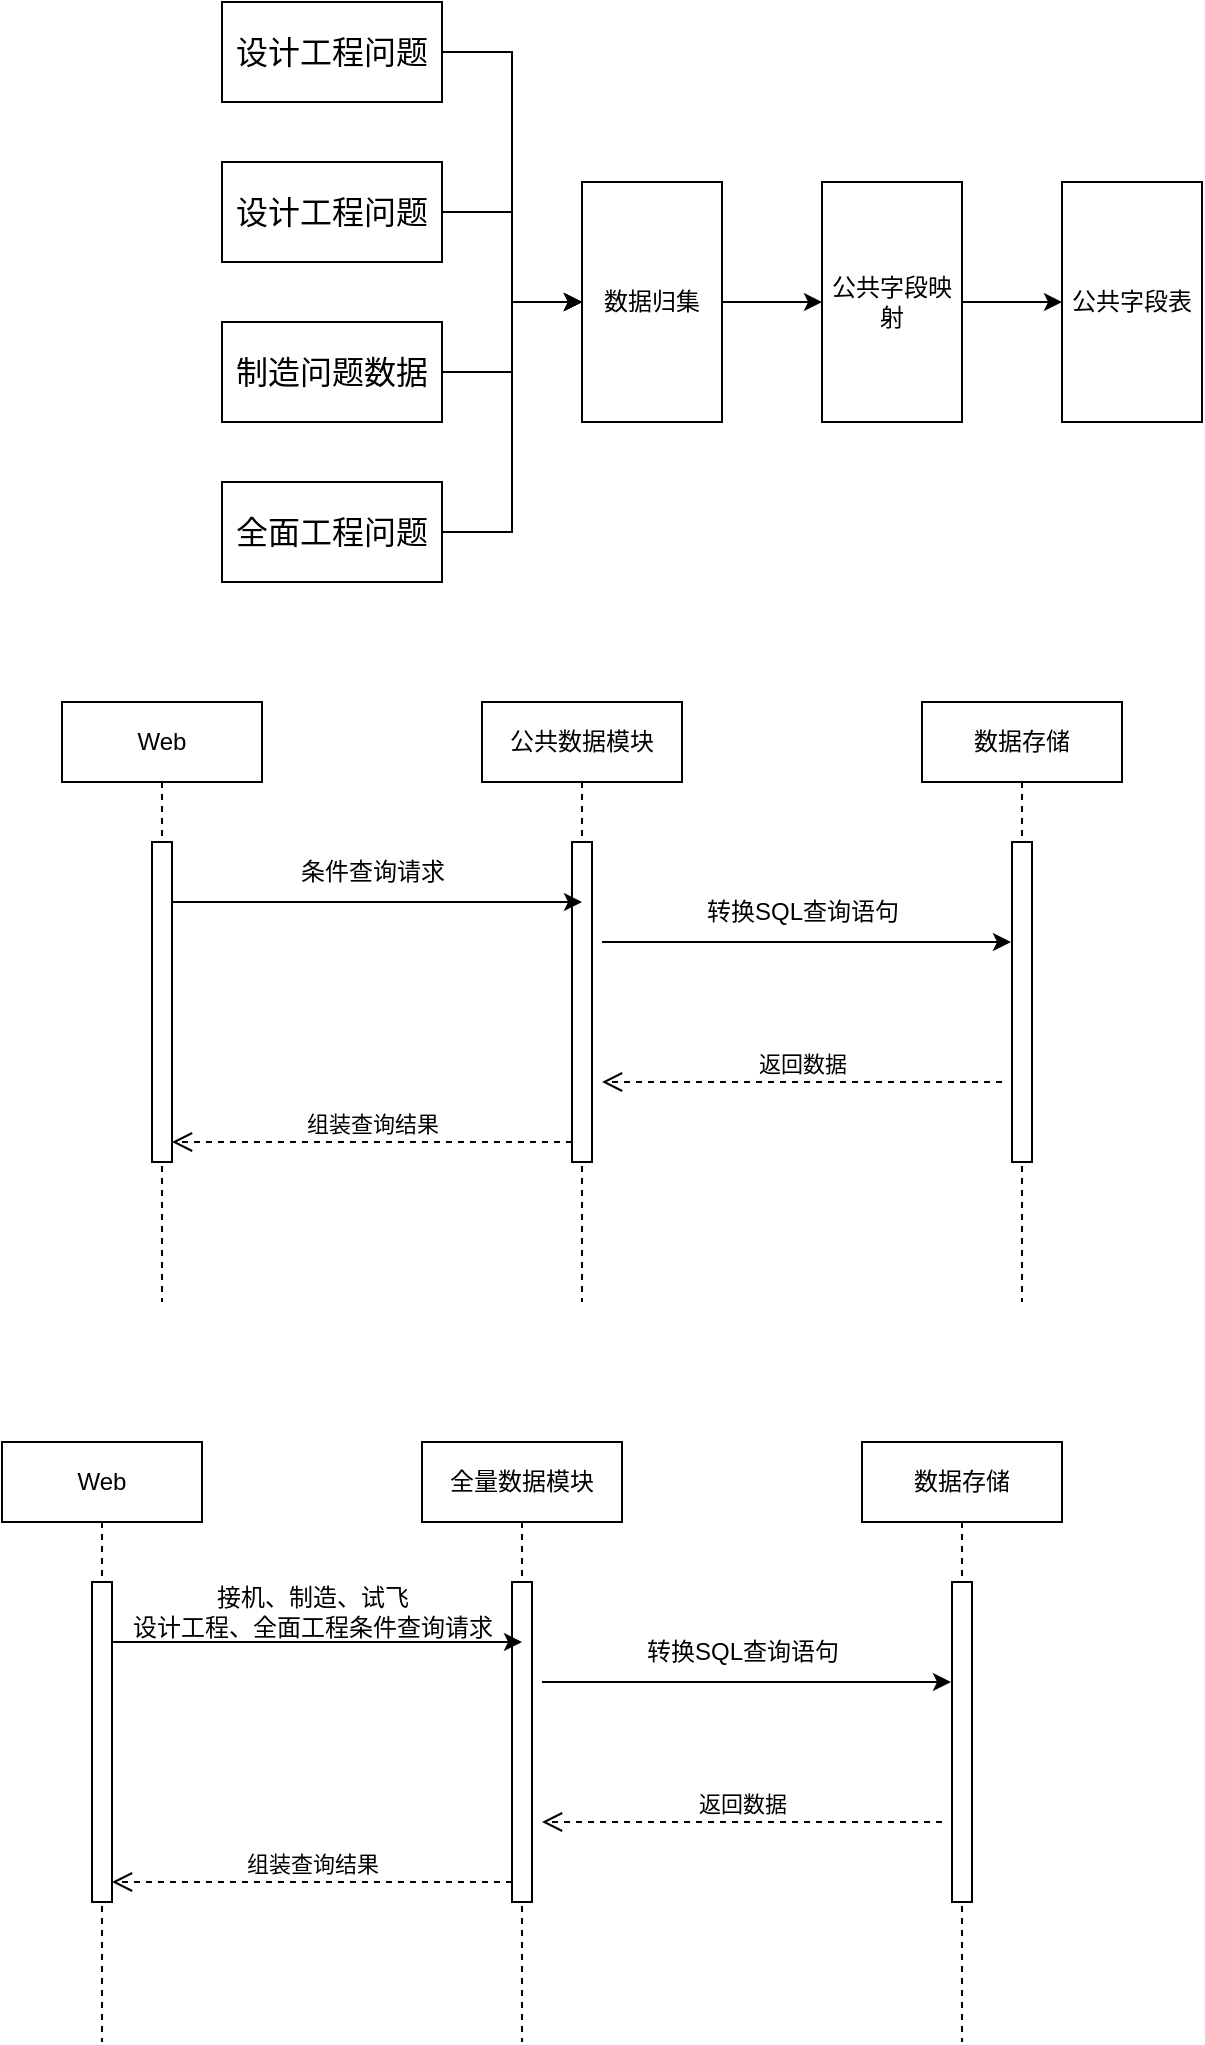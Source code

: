 <mxfile version="27.1.4">
  <diagram name="第 1 页" id="yMUlH-WVhS8GSEfFP2oN">
    <mxGraphModel dx="902" dy="464" grid="1" gridSize="10" guides="1" tooltips="1" connect="1" arrows="1" fold="1" page="1" pageScale="1" pageWidth="827" pageHeight="1169" math="0" shadow="0">
      <root>
        <mxCell id="0" />
        <mxCell id="1" parent="0" />
        <mxCell id="iM4n6Fn5fozvlxk0_vRT-8" style="edgeStyle=orthogonalEdgeStyle;rounded=0;orthogonalLoop=1;jettySize=auto;html=1;entryX=0;entryY=0.5;entryDx=0;entryDy=0;" edge="1" parent="1" source="iM4n6Fn5fozvlxk0_vRT-2" target="iM4n6Fn5fozvlxk0_vRT-7">
          <mxGeometry relative="1" as="geometry" />
        </mxCell>
        <mxCell id="iM4n6Fn5fozvlxk0_vRT-2" value="&lt;p class=&quot;MsoNormal&quot;&gt;&lt;span style=&quot;mso-spacerun:&#39;yes&#39;;font-family:宋体;mso-ascii-font-family:&#39;Times New Roman&#39;;&lt;br/&gt;mso-hansi-font-family:&#39;Times New Roman&#39;;mso-bidi-font-family:&#39;Times New Roman&#39;;font-size:12.0pt;&quot;&gt;设计工程问题&lt;/span&gt;&lt;/p&gt;" style="html=1;whiteSpace=wrap;" vertex="1" parent="1">
          <mxGeometry x="200" y="100" width="110" height="50" as="geometry" />
        </mxCell>
        <mxCell id="iM4n6Fn5fozvlxk0_vRT-9" style="edgeStyle=orthogonalEdgeStyle;rounded=0;orthogonalLoop=1;jettySize=auto;html=1;entryX=0;entryY=0.5;entryDx=0;entryDy=0;" edge="1" parent="1" source="iM4n6Fn5fozvlxk0_vRT-4" target="iM4n6Fn5fozvlxk0_vRT-7">
          <mxGeometry relative="1" as="geometry" />
        </mxCell>
        <mxCell id="iM4n6Fn5fozvlxk0_vRT-4" value="&lt;p class=&quot;MsoNormal&quot;&gt;&lt;span style=&quot;mso-spacerun:&#39;yes&#39;;font-family:宋体;mso-ascii-font-family:&#39;Times New Roman&#39;;&lt;br/&gt;mso-hansi-font-family:&#39;Times New Roman&#39;;mso-bidi-font-family:&#39;Times New Roman&#39;;font-size:12.0pt;&quot;&gt;设计工程问题&lt;/span&gt;&lt;/p&gt;" style="html=1;whiteSpace=wrap;" vertex="1" parent="1">
          <mxGeometry x="200" y="180" width="110" height="50" as="geometry" />
        </mxCell>
        <mxCell id="iM4n6Fn5fozvlxk0_vRT-12" style="edgeStyle=orthogonalEdgeStyle;rounded=0;orthogonalLoop=1;jettySize=auto;html=1;entryX=0;entryY=0.5;entryDx=0;entryDy=0;" edge="1" parent="1" source="iM4n6Fn5fozvlxk0_vRT-5" target="iM4n6Fn5fozvlxk0_vRT-7">
          <mxGeometry relative="1" as="geometry" />
        </mxCell>
        <mxCell id="iM4n6Fn5fozvlxk0_vRT-5" value="&lt;p class=&quot;MsoNormal&quot;&gt;&lt;span style=&quot;mso-spacerun:&#39;yes&#39;;font-family:宋体;mso-ascii-font-family:&#39;Times New Roman&#39;;&lt;br/&gt;mso-hansi-font-family:&#39;Times New Roman&#39;;mso-bidi-font-family:&#39;Times New Roman&#39;;font-size:12.0pt;&quot;&gt;制造问题数据&lt;/span&gt;&lt;/p&gt;" style="html=1;whiteSpace=wrap;" vertex="1" parent="1">
          <mxGeometry x="200" y="260" width="110" height="50" as="geometry" />
        </mxCell>
        <mxCell id="iM4n6Fn5fozvlxk0_vRT-11" style="edgeStyle=orthogonalEdgeStyle;rounded=0;orthogonalLoop=1;jettySize=auto;html=1;entryX=0;entryY=0.5;entryDx=0;entryDy=0;" edge="1" parent="1" source="iM4n6Fn5fozvlxk0_vRT-6" target="iM4n6Fn5fozvlxk0_vRT-7">
          <mxGeometry relative="1" as="geometry" />
        </mxCell>
        <mxCell id="iM4n6Fn5fozvlxk0_vRT-6" value="&lt;p class=&quot;MsoNormal&quot;&gt;&lt;span style=&quot;mso-spacerun:&#39;yes&#39;;font-family:宋体;mso-ascii-font-family:&#39;Times New Roman&#39;;&lt;br/&gt;mso-hansi-font-family:&#39;Times New Roman&#39;;mso-bidi-font-family:&#39;Times New Roman&#39;;font-size:12.0pt;&quot;&gt;全面工程问题&lt;/span&gt;&lt;/p&gt;" style="html=1;whiteSpace=wrap;" vertex="1" parent="1">
          <mxGeometry x="200" y="340" width="110" height="50" as="geometry" />
        </mxCell>
        <mxCell id="iM4n6Fn5fozvlxk0_vRT-14" style="edgeStyle=orthogonalEdgeStyle;rounded=0;orthogonalLoop=1;jettySize=auto;html=1;entryX=0;entryY=0.5;entryDx=0;entryDy=0;" edge="1" parent="1" source="iM4n6Fn5fozvlxk0_vRT-7" target="iM4n6Fn5fozvlxk0_vRT-13">
          <mxGeometry relative="1" as="geometry" />
        </mxCell>
        <mxCell id="iM4n6Fn5fozvlxk0_vRT-7" value="数据归集" style="html=1;whiteSpace=wrap;" vertex="1" parent="1">
          <mxGeometry x="380" y="190" width="70" height="120" as="geometry" />
        </mxCell>
        <mxCell id="iM4n6Fn5fozvlxk0_vRT-16" style="edgeStyle=orthogonalEdgeStyle;rounded=0;orthogonalLoop=1;jettySize=auto;html=1;entryX=0;entryY=0.5;entryDx=0;entryDy=0;" edge="1" parent="1" source="iM4n6Fn5fozvlxk0_vRT-13" target="iM4n6Fn5fozvlxk0_vRT-15">
          <mxGeometry relative="1" as="geometry" />
        </mxCell>
        <mxCell id="iM4n6Fn5fozvlxk0_vRT-13" value="公共字段映射" style="html=1;whiteSpace=wrap;" vertex="1" parent="1">
          <mxGeometry x="500" y="190" width="70" height="120" as="geometry" />
        </mxCell>
        <mxCell id="iM4n6Fn5fozvlxk0_vRT-15" value="公共字段表" style="html=1;whiteSpace=wrap;" vertex="1" parent="1">
          <mxGeometry x="620" y="190" width="70" height="120" as="geometry" />
        </mxCell>
        <mxCell id="iM4n6Fn5fozvlxk0_vRT-17" value="Web" style="shape=umlLifeline;perimeter=lifelinePerimeter;whiteSpace=wrap;html=1;container=1;dropTarget=0;collapsible=0;recursiveResize=0;outlineConnect=0;portConstraint=eastwest;newEdgeStyle={&quot;curved&quot;:0,&quot;rounded&quot;:0};" vertex="1" parent="1">
          <mxGeometry x="120" y="450" width="100" height="300" as="geometry" />
        </mxCell>
        <mxCell id="iM4n6Fn5fozvlxk0_vRT-20" value="" style="html=1;points=[[0,0,0,0,5],[0,1,0,0,-5],[1,0,0,0,5],[1,1,0,0,-5]];perimeter=orthogonalPerimeter;outlineConnect=0;targetShapes=umlLifeline;portConstraint=eastwest;newEdgeStyle={&quot;curved&quot;:0,&quot;rounded&quot;:0};" vertex="1" parent="iM4n6Fn5fozvlxk0_vRT-17">
          <mxGeometry x="45" y="70" width="10" height="160" as="geometry" />
        </mxCell>
        <mxCell id="iM4n6Fn5fozvlxk0_vRT-18" value="公共数据模块" style="shape=umlLifeline;perimeter=lifelinePerimeter;whiteSpace=wrap;html=1;container=1;dropTarget=0;collapsible=0;recursiveResize=0;outlineConnect=0;portConstraint=eastwest;newEdgeStyle={&quot;curved&quot;:0,&quot;rounded&quot;:0};" vertex="1" parent="1">
          <mxGeometry x="330" y="450" width="100" height="300" as="geometry" />
        </mxCell>
        <mxCell id="iM4n6Fn5fozvlxk0_vRT-21" value="" style="html=1;points=[[0,0,0,0,5],[0,1,0,0,-5],[1,0,0,0,5],[1,1,0,0,-5]];perimeter=orthogonalPerimeter;outlineConnect=0;targetShapes=umlLifeline;portConstraint=eastwest;newEdgeStyle={&quot;curved&quot;:0,&quot;rounded&quot;:0};" vertex="1" parent="iM4n6Fn5fozvlxk0_vRT-18">
          <mxGeometry x="45" y="70" width="10" height="160" as="geometry" />
        </mxCell>
        <mxCell id="iM4n6Fn5fozvlxk0_vRT-19" value="数据存储" style="shape=umlLifeline;perimeter=lifelinePerimeter;whiteSpace=wrap;html=1;container=1;dropTarget=0;collapsible=0;recursiveResize=0;outlineConnect=0;portConstraint=eastwest;newEdgeStyle={&quot;curved&quot;:0,&quot;rounded&quot;:0};" vertex="1" parent="1">
          <mxGeometry x="550" y="450" width="100" height="300" as="geometry" />
        </mxCell>
        <mxCell id="iM4n6Fn5fozvlxk0_vRT-22" value="" style="html=1;points=[[0,0,0,0,5],[0,1,0,0,-5],[1,0,0,0,5],[1,1,0,0,-5]];perimeter=orthogonalPerimeter;outlineConnect=0;targetShapes=umlLifeline;portConstraint=eastwest;newEdgeStyle={&quot;curved&quot;:0,&quot;rounded&quot;:0};" vertex="1" parent="iM4n6Fn5fozvlxk0_vRT-19">
          <mxGeometry x="45" y="70" width="10" height="160" as="geometry" />
        </mxCell>
        <mxCell id="iM4n6Fn5fozvlxk0_vRT-23" style="edgeStyle=orthogonalEdgeStyle;rounded=0;orthogonalLoop=1;jettySize=auto;html=1;curved=0;" edge="1" parent="1">
          <mxGeometry relative="1" as="geometry">
            <mxPoint x="175.5" y="550" as="sourcePoint" />
            <mxPoint x="380" y="550" as="targetPoint" />
          </mxGeometry>
        </mxCell>
        <mxCell id="iM4n6Fn5fozvlxk0_vRT-24" value="条件查询请求" style="text;html=1;align=center;verticalAlign=middle;resizable=0;points=[];autosize=1;strokeColor=none;fillColor=none;" vertex="1" parent="1">
          <mxGeometry x="225" y="520" width="100" height="30" as="geometry" />
        </mxCell>
        <mxCell id="iM4n6Fn5fozvlxk0_vRT-25" style="edgeStyle=orthogonalEdgeStyle;rounded=0;orthogonalLoop=1;jettySize=auto;html=1;curved=0;" edge="1" parent="1">
          <mxGeometry relative="1" as="geometry">
            <mxPoint x="390" y="570" as="sourcePoint" />
            <mxPoint x="594.5" y="570" as="targetPoint" />
          </mxGeometry>
        </mxCell>
        <mxCell id="iM4n6Fn5fozvlxk0_vRT-27" value="转换SQL查询语句" style="text;html=1;align=center;verticalAlign=middle;resizable=0;points=[];autosize=1;strokeColor=none;fillColor=none;" vertex="1" parent="1">
          <mxGeometry x="430" y="540" width="120" height="30" as="geometry" />
        </mxCell>
        <mxCell id="iM4n6Fn5fozvlxk0_vRT-29" value="返回数据" style="html=1;verticalAlign=bottom;endArrow=open;dashed=1;endSize=8;curved=0;rounded=0;" edge="1" parent="1">
          <mxGeometry relative="1" as="geometry">
            <mxPoint x="590" y="640" as="sourcePoint" />
            <mxPoint x="390" y="640" as="targetPoint" />
          </mxGeometry>
        </mxCell>
        <mxCell id="iM4n6Fn5fozvlxk0_vRT-30" value="组装查询结果" style="html=1;verticalAlign=bottom;endArrow=open;dashed=1;endSize=8;curved=0;rounded=0;" edge="1" parent="1">
          <mxGeometry relative="1" as="geometry">
            <mxPoint x="375" y="670" as="sourcePoint" />
            <mxPoint x="175" y="670" as="targetPoint" />
          </mxGeometry>
        </mxCell>
        <mxCell id="iM4n6Fn5fozvlxk0_vRT-31" value="Web" style="shape=umlLifeline;perimeter=lifelinePerimeter;whiteSpace=wrap;html=1;container=1;dropTarget=0;collapsible=0;recursiveResize=0;outlineConnect=0;portConstraint=eastwest;newEdgeStyle={&quot;curved&quot;:0,&quot;rounded&quot;:0};" vertex="1" parent="1">
          <mxGeometry x="90" y="820" width="100" height="300" as="geometry" />
        </mxCell>
        <mxCell id="iM4n6Fn5fozvlxk0_vRT-32" value="" style="html=1;points=[[0,0,0,0,5],[0,1,0,0,-5],[1,0,0,0,5],[1,1,0,0,-5]];perimeter=orthogonalPerimeter;outlineConnect=0;targetShapes=umlLifeline;portConstraint=eastwest;newEdgeStyle={&quot;curved&quot;:0,&quot;rounded&quot;:0};" vertex="1" parent="iM4n6Fn5fozvlxk0_vRT-31">
          <mxGeometry x="45" y="70" width="10" height="160" as="geometry" />
        </mxCell>
        <mxCell id="iM4n6Fn5fozvlxk0_vRT-33" value="全量数据模块" style="shape=umlLifeline;perimeter=lifelinePerimeter;whiteSpace=wrap;html=1;container=1;dropTarget=0;collapsible=0;recursiveResize=0;outlineConnect=0;portConstraint=eastwest;newEdgeStyle={&quot;curved&quot;:0,&quot;rounded&quot;:0};" vertex="1" parent="1">
          <mxGeometry x="300" y="820" width="100" height="300" as="geometry" />
        </mxCell>
        <mxCell id="iM4n6Fn5fozvlxk0_vRT-34" value="" style="html=1;points=[[0,0,0,0,5],[0,1,0,0,-5],[1,0,0,0,5],[1,1,0,0,-5]];perimeter=orthogonalPerimeter;outlineConnect=0;targetShapes=umlLifeline;portConstraint=eastwest;newEdgeStyle={&quot;curved&quot;:0,&quot;rounded&quot;:0};" vertex="1" parent="iM4n6Fn5fozvlxk0_vRT-33">
          <mxGeometry x="45" y="70" width="10" height="160" as="geometry" />
        </mxCell>
        <mxCell id="iM4n6Fn5fozvlxk0_vRT-35" value="数据存储" style="shape=umlLifeline;perimeter=lifelinePerimeter;whiteSpace=wrap;html=1;container=1;dropTarget=0;collapsible=0;recursiveResize=0;outlineConnect=0;portConstraint=eastwest;newEdgeStyle={&quot;curved&quot;:0,&quot;rounded&quot;:0};" vertex="1" parent="1">
          <mxGeometry x="520" y="820" width="100" height="300" as="geometry" />
        </mxCell>
        <mxCell id="iM4n6Fn5fozvlxk0_vRT-36" value="" style="html=1;points=[[0,0,0,0,5],[0,1,0,0,-5],[1,0,0,0,5],[1,1,0,0,-5]];perimeter=orthogonalPerimeter;outlineConnect=0;targetShapes=umlLifeline;portConstraint=eastwest;newEdgeStyle={&quot;curved&quot;:0,&quot;rounded&quot;:0};" vertex="1" parent="iM4n6Fn5fozvlxk0_vRT-35">
          <mxGeometry x="45" y="70" width="10" height="160" as="geometry" />
        </mxCell>
        <mxCell id="iM4n6Fn5fozvlxk0_vRT-37" style="edgeStyle=orthogonalEdgeStyle;rounded=0;orthogonalLoop=1;jettySize=auto;html=1;curved=0;" edge="1" parent="1">
          <mxGeometry relative="1" as="geometry">
            <mxPoint x="145.5" y="920" as="sourcePoint" />
            <mxPoint x="350" y="920" as="targetPoint" />
          </mxGeometry>
        </mxCell>
        <mxCell id="iM4n6Fn5fozvlxk0_vRT-38" value="接机、制造、试飞&lt;br&gt;设计工程、全面工程条件查询请求" style="text;html=1;align=center;verticalAlign=middle;resizable=0;points=[];autosize=1;strokeColor=none;fillColor=none;" vertex="1" parent="1">
          <mxGeometry x="145" y="885" width="200" height="40" as="geometry" />
        </mxCell>
        <mxCell id="iM4n6Fn5fozvlxk0_vRT-39" style="edgeStyle=orthogonalEdgeStyle;rounded=0;orthogonalLoop=1;jettySize=auto;html=1;curved=0;" edge="1" parent="1">
          <mxGeometry relative="1" as="geometry">
            <mxPoint x="360" y="940" as="sourcePoint" />
            <mxPoint x="564.5" y="940" as="targetPoint" />
          </mxGeometry>
        </mxCell>
        <mxCell id="iM4n6Fn5fozvlxk0_vRT-40" value="转换SQL查询语句" style="text;html=1;align=center;verticalAlign=middle;resizable=0;points=[];autosize=1;strokeColor=none;fillColor=none;" vertex="1" parent="1">
          <mxGeometry x="400" y="910" width="120" height="30" as="geometry" />
        </mxCell>
        <mxCell id="iM4n6Fn5fozvlxk0_vRT-41" value="返回数据" style="html=1;verticalAlign=bottom;endArrow=open;dashed=1;endSize=8;curved=0;rounded=0;" edge="1" parent="1">
          <mxGeometry relative="1" as="geometry">
            <mxPoint x="560" y="1010" as="sourcePoint" />
            <mxPoint x="360" y="1010" as="targetPoint" />
          </mxGeometry>
        </mxCell>
        <mxCell id="iM4n6Fn5fozvlxk0_vRT-42" value="组装查询结果" style="html=1;verticalAlign=bottom;endArrow=open;dashed=1;endSize=8;curved=0;rounded=0;" edge="1" parent="1">
          <mxGeometry relative="1" as="geometry">
            <mxPoint x="345" y="1040" as="sourcePoint" />
            <mxPoint x="145" y="1040" as="targetPoint" />
          </mxGeometry>
        </mxCell>
      </root>
    </mxGraphModel>
  </diagram>
</mxfile>
